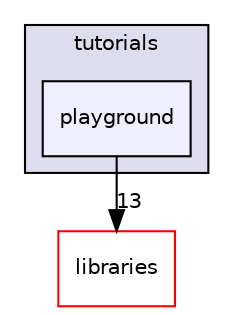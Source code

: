 digraph "playground" {
  compound=true
  node [ fontsize="10", fontname="Helvetica"];
  edge [ labelfontsize="10", labelfontname="Helvetica"];
  subgraph clusterdir_0d353d24d0afa59909efab6593124f6d {
    graph [ bgcolor="#ddddee", pencolor="black", label="tutorials" fontname="Helvetica", fontsize="10", URL="dir_0d353d24d0afa59909efab6593124f6d.html"]
  dir_a1b2c0dd0b7e2f758f6d3a12c6f149da [shape=box, label="playground", style="filled", fillcolor="#eeeeff", pencolor="black", URL="dir_a1b2c0dd0b7e2f758f6d3a12c6f149da.html"];
  }
  dir_bc0718b08fb2015b8e59c47b2805f60c [shape=box label="libraries" fillcolor="white" style="filled" color="red" URL="dir_bc0718b08fb2015b8e59c47b2805f60c.html"];
  dir_a1b2c0dd0b7e2f758f6d3a12c6f149da->dir_bc0718b08fb2015b8e59c47b2805f60c [headlabel="13", labeldistance=1.5 headhref="dir_000028_000000.html"];
}
